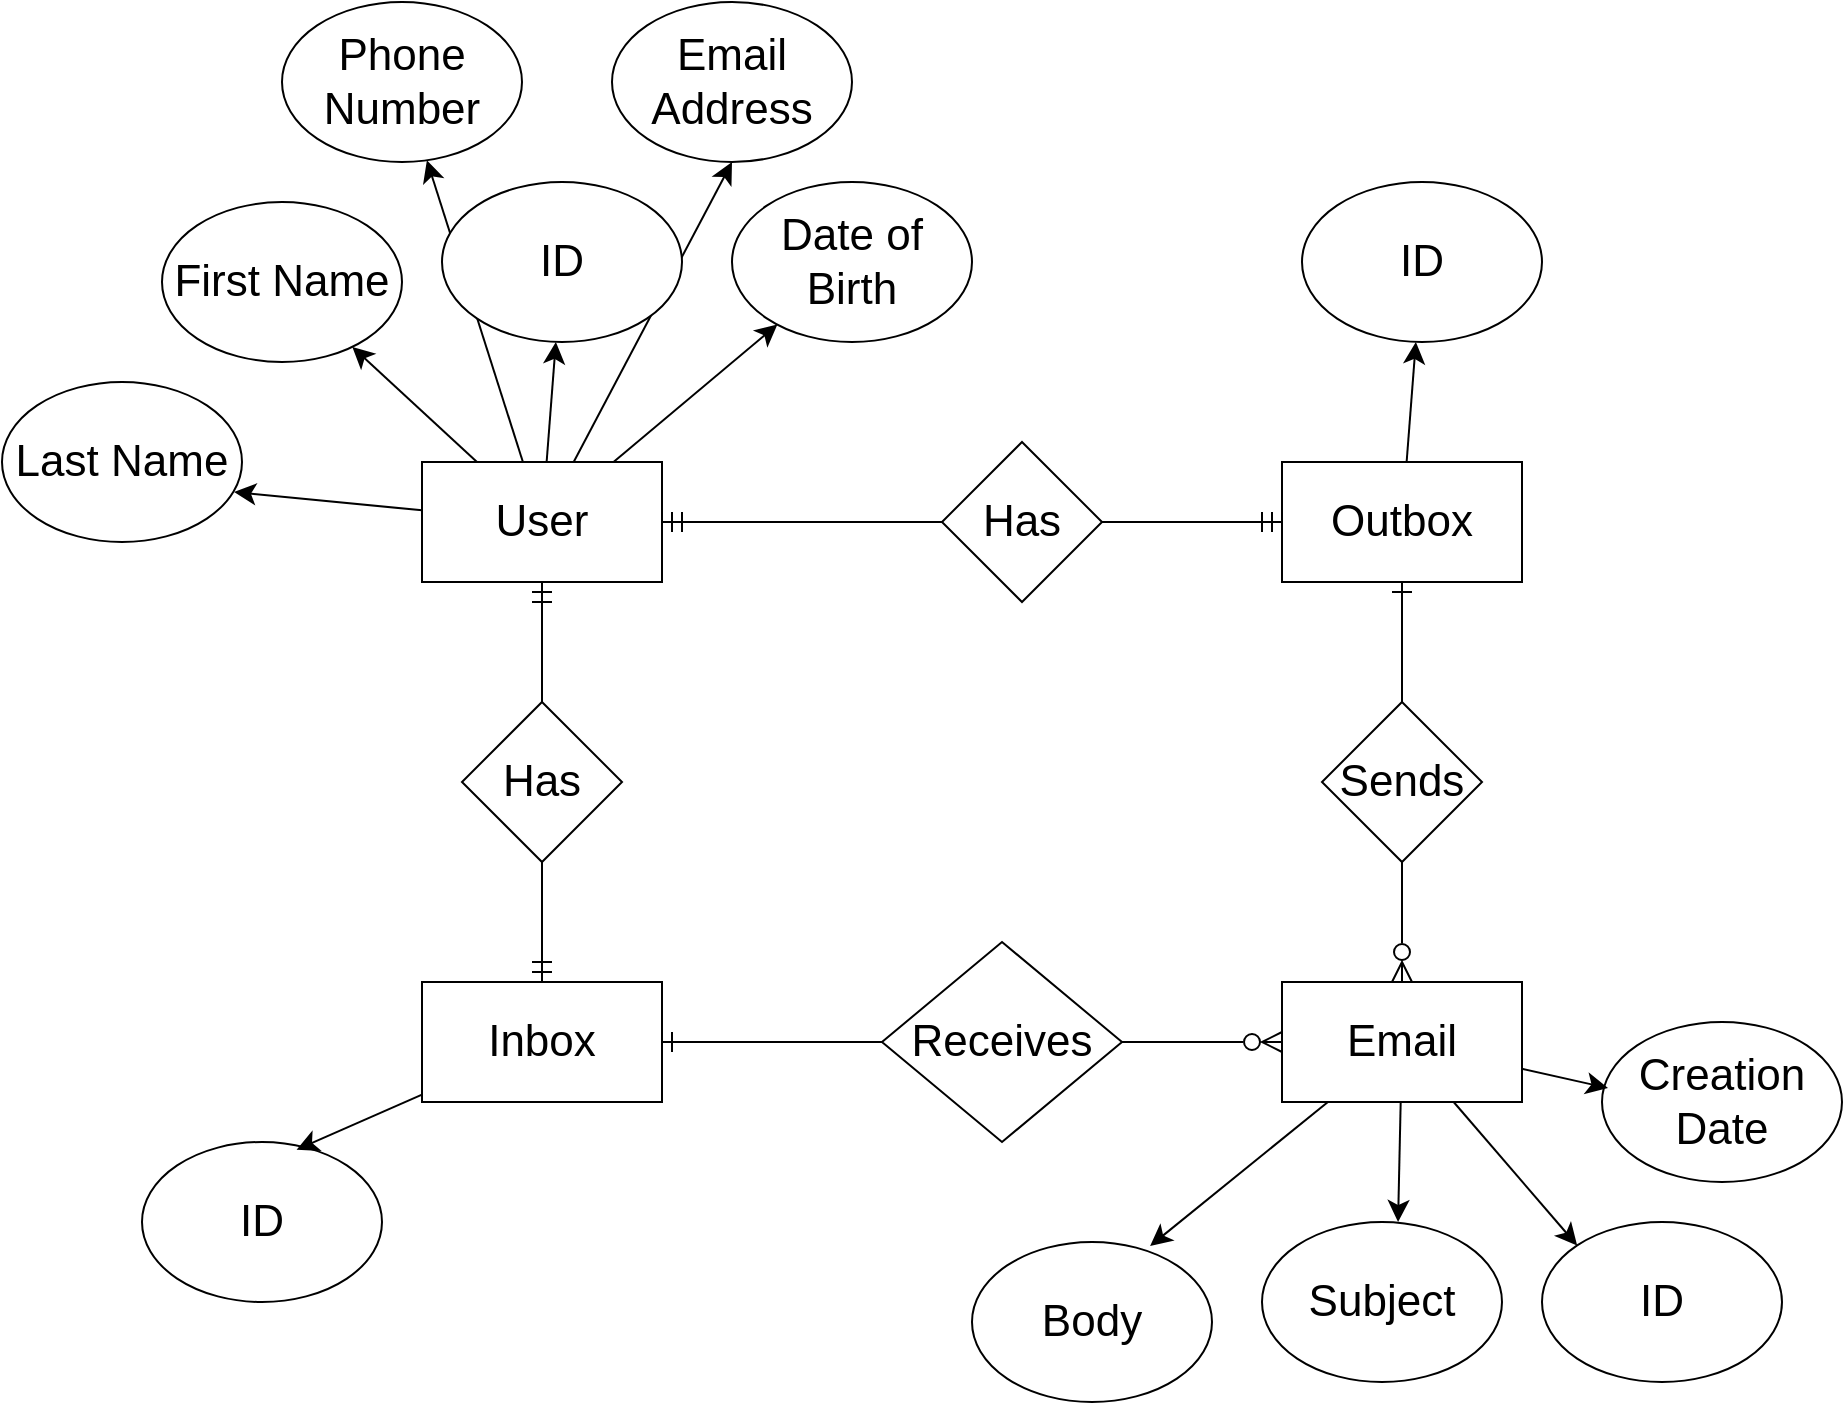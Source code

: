 <mxfile version="27.0.9">
  <diagram id="R2lEEEUBdFMjLlhIrx00" name="Page-1">
    <mxGraphModel dx="1575" dy="940" grid="1" gridSize="10" guides="1" tooltips="1" connect="1" arrows="1" fold="1" page="1" pageScale="1" pageWidth="850" pageHeight="1100" math="0" shadow="0" extFonts="Permanent Marker^https://fonts.googleapis.com/css?family=Permanent+Marker">
      <root>
        <mxCell id="0" />
        <mxCell id="1" parent="0" />
        <mxCell id="8J3hiLZfbwrU0nDgwQFz-8" value="" style="edgeStyle=none;curved=1;rounded=0;orthogonalLoop=1;jettySize=auto;html=1;fontSize=12;startSize=8;endSize=8;" edge="1" parent="1" source="8J3hiLZfbwrU0nDgwQFz-1" target="8J3hiLZfbwrU0nDgwQFz-7">
          <mxGeometry relative="1" as="geometry" />
        </mxCell>
        <mxCell id="8J3hiLZfbwrU0nDgwQFz-16" style="edgeStyle=none;curved=1;rounded=0;orthogonalLoop=1;jettySize=auto;html=1;fontSize=12;startSize=8;endSize=8;" edge="1" parent="1" source="8J3hiLZfbwrU0nDgwQFz-1" target="8J3hiLZfbwrU0nDgwQFz-15">
          <mxGeometry relative="1" as="geometry" />
        </mxCell>
        <mxCell id="8J3hiLZfbwrU0nDgwQFz-18" style="edgeStyle=none;curved=1;rounded=0;orthogonalLoop=1;jettySize=auto;html=1;entryX=0.5;entryY=1;entryDx=0;entryDy=0;fontSize=12;startSize=8;endSize=8;" edge="1" parent="1" source="8J3hiLZfbwrU0nDgwQFz-1" target="8J3hiLZfbwrU0nDgwQFz-14">
          <mxGeometry relative="1" as="geometry" />
        </mxCell>
        <mxCell id="8J3hiLZfbwrU0nDgwQFz-19" style="edgeStyle=none;curved=1;rounded=0;orthogonalLoop=1;jettySize=auto;html=1;fontSize=12;startSize=8;endSize=8;" edge="1" parent="1" source="8J3hiLZfbwrU0nDgwQFz-1" target="8J3hiLZfbwrU0nDgwQFz-13">
          <mxGeometry relative="1" as="geometry" />
        </mxCell>
        <mxCell id="8J3hiLZfbwrU0nDgwQFz-20" style="edgeStyle=none;curved=1;rounded=0;orthogonalLoop=1;jettySize=auto;html=1;fontSize=12;startSize=8;endSize=8;" edge="1" parent="1" source="8J3hiLZfbwrU0nDgwQFz-1" target="8J3hiLZfbwrU0nDgwQFz-10">
          <mxGeometry relative="1" as="geometry" />
        </mxCell>
        <mxCell id="8J3hiLZfbwrU0nDgwQFz-40" value="" style="edgeStyle=none;curved=1;rounded=0;orthogonalLoop=1;jettySize=auto;html=1;fontSize=12;startSize=8;endSize=8;endArrow=none;endFill=0;startFill=0;startArrow=ERmandOne;" edge="1" parent="1" source="8J3hiLZfbwrU0nDgwQFz-1" target="8J3hiLZfbwrU0nDgwQFz-36">
          <mxGeometry relative="1" as="geometry" />
        </mxCell>
        <mxCell id="8J3hiLZfbwrU0nDgwQFz-42" value="" style="edgeStyle=none;curved=1;rounded=0;orthogonalLoop=1;jettySize=auto;html=1;fontSize=12;startSize=8;endSize=8;endArrow=none;endFill=0;startArrow=ERmandOne;startFill=0;" edge="1" parent="1" source="8J3hiLZfbwrU0nDgwQFz-1" target="8J3hiLZfbwrU0nDgwQFz-39">
          <mxGeometry relative="1" as="geometry" />
        </mxCell>
        <mxCell id="8J3hiLZfbwrU0nDgwQFz-1" value="User" style="rounded=0;whiteSpace=wrap;html=1;fontSize=22;" vertex="1" parent="1">
          <mxGeometry x="270" y="340" width="120" height="60" as="geometry" />
        </mxCell>
        <mxCell id="8J3hiLZfbwrU0nDgwQFz-2" value="Inbox" style="rounded=0;whiteSpace=wrap;html=1;fontSize=22;" vertex="1" parent="1">
          <mxGeometry x="270" y="600" width="120" height="60" as="geometry" />
        </mxCell>
        <mxCell id="8J3hiLZfbwrU0nDgwQFz-34" value="" style="edgeStyle=none;curved=1;rounded=0;orthogonalLoop=1;jettySize=auto;html=1;fontSize=12;startSize=8;endSize=8;" edge="1" parent="1" source="8J3hiLZfbwrU0nDgwQFz-3" target="8J3hiLZfbwrU0nDgwQFz-22">
          <mxGeometry relative="1" as="geometry" />
        </mxCell>
        <mxCell id="8J3hiLZfbwrU0nDgwQFz-44" value="" style="edgeStyle=none;curved=1;rounded=0;orthogonalLoop=1;jettySize=auto;html=1;fontSize=12;startSize=8;endSize=8;endArrow=none;endFill=0;startArrow=ERone;startFill=0;" edge="1" parent="1" source="8J3hiLZfbwrU0nDgwQFz-3" target="8J3hiLZfbwrU0nDgwQFz-38">
          <mxGeometry relative="1" as="geometry" />
        </mxCell>
        <mxCell id="8J3hiLZfbwrU0nDgwQFz-3" value="Outbox" style="rounded=0;whiteSpace=wrap;html=1;fontSize=22;" vertex="1" parent="1">
          <mxGeometry x="700" y="340" width="120" height="60" as="geometry" />
        </mxCell>
        <mxCell id="8J3hiLZfbwrU0nDgwQFz-46" value="" style="edgeStyle=none;curved=1;rounded=0;orthogonalLoop=1;jettySize=auto;html=1;fontSize=12;startSize=8;endSize=8;startArrow=ERzeroToMany;startFill=0;endArrow=none;" edge="1" parent="1" source="8J3hiLZfbwrU0nDgwQFz-4" target="8J3hiLZfbwrU0nDgwQFz-37">
          <mxGeometry relative="1" as="geometry" />
        </mxCell>
        <mxCell id="8J3hiLZfbwrU0nDgwQFz-49" style="edgeStyle=none;curved=1;rounded=0;orthogonalLoop=1;jettySize=auto;html=1;entryX=0;entryY=0;entryDx=0;entryDy=0;fontSize=12;startSize=8;endSize=8;" edge="1" parent="1" source="8J3hiLZfbwrU0nDgwQFz-4" target="8J3hiLZfbwrU0nDgwQFz-25">
          <mxGeometry relative="1" as="geometry" />
        </mxCell>
        <mxCell id="8J3hiLZfbwrU0nDgwQFz-4" value="Email" style="rounded=0;whiteSpace=wrap;html=1;fontSize=22;" vertex="1" parent="1">
          <mxGeometry x="700" y="600" width="120" height="60" as="geometry" />
        </mxCell>
        <mxCell id="8J3hiLZfbwrU0nDgwQFz-7" value="ID" style="ellipse;whiteSpace=wrap;html=1;fontSize=22;" vertex="1" parent="1">
          <mxGeometry x="280" y="200" width="120" height="80" as="geometry" />
        </mxCell>
        <mxCell id="8J3hiLZfbwrU0nDgwQFz-10" value="First Name" style="ellipse;whiteSpace=wrap;html=1;fontSize=22;" vertex="1" parent="1">
          <mxGeometry x="140" y="210" width="120" height="80" as="geometry" />
        </mxCell>
        <mxCell id="8J3hiLZfbwrU0nDgwQFz-12" value="Last Name" style="ellipse;whiteSpace=wrap;html=1;fontSize=22;" vertex="1" parent="1">
          <mxGeometry x="60" y="300" width="120" height="80" as="geometry" />
        </mxCell>
        <mxCell id="8J3hiLZfbwrU0nDgwQFz-13" value="Phone Number" style="ellipse;whiteSpace=wrap;html=1;fontSize=22;" vertex="1" parent="1">
          <mxGeometry x="200" y="110" width="120" height="80" as="geometry" />
        </mxCell>
        <mxCell id="8J3hiLZfbwrU0nDgwQFz-14" value="Email Address" style="ellipse;whiteSpace=wrap;html=1;fontSize=22;" vertex="1" parent="1">
          <mxGeometry x="365" y="110" width="120" height="80" as="geometry" />
        </mxCell>
        <mxCell id="8J3hiLZfbwrU0nDgwQFz-15" value="Date of Birth" style="ellipse;whiteSpace=wrap;html=1;fontSize=22;" vertex="1" parent="1">
          <mxGeometry x="425" y="200" width="120" height="80" as="geometry" />
        </mxCell>
        <mxCell id="8J3hiLZfbwrU0nDgwQFz-21" style="edgeStyle=none;curved=1;rounded=0;orthogonalLoop=1;jettySize=auto;html=1;entryX=0.967;entryY=0.688;entryDx=0;entryDy=0;entryPerimeter=0;fontSize=12;startSize=8;endSize=8;" edge="1" parent="1" source="8J3hiLZfbwrU0nDgwQFz-1" target="8J3hiLZfbwrU0nDgwQFz-12">
          <mxGeometry relative="1" as="geometry" />
        </mxCell>
        <mxCell id="8J3hiLZfbwrU0nDgwQFz-22" value="ID" style="ellipse;whiteSpace=wrap;html=1;fontSize=22;" vertex="1" parent="1">
          <mxGeometry x="710" y="200" width="120" height="80" as="geometry" />
        </mxCell>
        <mxCell id="8J3hiLZfbwrU0nDgwQFz-24" value="ID" style="ellipse;whiteSpace=wrap;html=1;fontSize=22;" vertex="1" parent="1">
          <mxGeometry x="130" y="680" width="120" height="80" as="geometry" />
        </mxCell>
        <mxCell id="8J3hiLZfbwrU0nDgwQFz-25" value="ID" style="ellipse;whiteSpace=wrap;html=1;fontSize=22;" vertex="1" parent="1">
          <mxGeometry x="830" y="720" width="120" height="80" as="geometry" />
        </mxCell>
        <mxCell id="8J3hiLZfbwrU0nDgwQFz-26" value="Subject" style="ellipse;whiteSpace=wrap;html=1;fontSize=22;" vertex="1" parent="1">
          <mxGeometry x="690" y="720" width="120" height="80" as="geometry" />
        </mxCell>
        <mxCell id="8J3hiLZfbwrU0nDgwQFz-27" value="Body" style="ellipse;whiteSpace=wrap;html=1;fontSize=22;" vertex="1" parent="1">
          <mxGeometry x="545" y="730" width="120" height="80" as="geometry" />
        </mxCell>
        <mxCell id="8J3hiLZfbwrU0nDgwQFz-28" value="Creation Date" style="ellipse;whiteSpace=wrap;html=1;fontSize=22;" vertex="1" parent="1">
          <mxGeometry x="860" y="620" width="120" height="80" as="geometry" />
        </mxCell>
        <mxCell id="8J3hiLZfbwrU0nDgwQFz-29" style="edgeStyle=none;curved=1;rounded=0;orthogonalLoop=1;jettySize=auto;html=1;entryX=0.025;entryY=0.413;entryDx=0;entryDy=0;entryPerimeter=0;fontSize=12;startSize=8;endSize=8;" edge="1" parent="1" source="8J3hiLZfbwrU0nDgwQFz-4" target="8J3hiLZfbwrU0nDgwQFz-28">
          <mxGeometry relative="1" as="geometry" />
        </mxCell>
        <mxCell id="8J3hiLZfbwrU0nDgwQFz-31" style="edgeStyle=none;curved=1;rounded=0;orthogonalLoop=1;jettySize=auto;html=1;entryX=0.567;entryY=0;entryDx=0;entryDy=0;entryPerimeter=0;fontSize=12;startSize=8;endSize=8;" edge="1" parent="1" source="8J3hiLZfbwrU0nDgwQFz-4" target="8J3hiLZfbwrU0nDgwQFz-26">
          <mxGeometry relative="1" as="geometry" />
        </mxCell>
        <mxCell id="8J3hiLZfbwrU0nDgwQFz-32" style="edgeStyle=none;curved=1;rounded=0;orthogonalLoop=1;jettySize=auto;html=1;entryX=0.742;entryY=0.025;entryDx=0;entryDy=0;entryPerimeter=0;fontSize=12;startSize=8;endSize=8;" edge="1" parent="1" source="8J3hiLZfbwrU0nDgwQFz-4" target="8J3hiLZfbwrU0nDgwQFz-27">
          <mxGeometry relative="1" as="geometry" />
        </mxCell>
        <mxCell id="8J3hiLZfbwrU0nDgwQFz-35" style="edgeStyle=none;curved=1;rounded=0;orthogonalLoop=1;jettySize=auto;html=1;entryX=0.644;entryY=0.048;entryDx=0;entryDy=0;entryPerimeter=0;fontSize=12;startSize=8;endSize=8;" edge="1" parent="1" source="8J3hiLZfbwrU0nDgwQFz-2" target="8J3hiLZfbwrU0nDgwQFz-24">
          <mxGeometry relative="1" as="geometry" />
        </mxCell>
        <mxCell id="8J3hiLZfbwrU0nDgwQFz-41" value="" style="edgeStyle=none;curved=1;rounded=0;orthogonalLoop=1;jettySize=auto;html=1;fontSize=12;startSize=8;endSize=8;endArrow=ERmandOne;endFill=0;" edge="1" parent="1" source="8J3hiLZfbwrU0nDgwQFz-36" target="8J3hiLZfbwrU0nDgwQFz-2">
          <mxGeometry relative="1" as="geometry" />
        </mxCell>
        <mxCell id="8J3hiLZfbwrU0nDgwQFz-36" value="Has" style="rhombus;whiteSpace=wrap;html=1;fontSize=22;" vertex="1" parent="1">
          <mxGeometry x="290" y="460" width="80" height="80" as="geometry" />
        </mxCell>
        <mxCell id="8J3hiLZfbwrU0nDgwQFz-47" value="" style="edgeStyle=none;curved=1;rounded=0;orthogonalLoop=1;jettySize=auto;html=1;fontSize=12;startSize=8;endSize=8;endArrow=ERone;endFill=0;" edge="1" parent="1" source="8J3hiLZfbwrU0nDgwQFz-37" target="8J3hiLZfbwrU0nDgwQFz-2">
          <mxGeometry relative="1" as="geometry" />
        </mxCell>
        <mxCell id="8J3hiLZfbwrU0nDgwQFz-37" value="Receives" style="rhombus;whiteSpace=wrap;html=1;fontSize=22;" vertex="1" parent="1">
          <mxGeometry x="500" y="580" width="120" height="100" as="geometry" />
        </mxCell>
        <mxCell id="8J3hiLZfbwrU0nDgwQFz-45" value="" style="edgeStyle=none;curved=1;rounded=0;orthogonalLoop=1;jettySize=auto;html=1;fontSize=12;startSize=8;endSize=8;endArrow=ERzeroToMany;endFill=0;" edge="1" parent="1" source="8J3hiLZfbwrU0nDgwQFz-38" target="8J3hiLZfbwrU0nDgwQFz-4">
          <mxGeometry relative="1" as="geometry" />
        </mxCell>
        <mxCell id="8J3hiLZfbwrU0nDgwQFz-38" value="Sends" style="rhombus;whiteSpace=wrap;html=1;fontSize=22;" vertex="1" parent="1">
          <mxGeometry x="720" y="460" width="80" height="80" as="geometry" />
        </mxCell>
        <mxCell id="8J3hiLZfbwrU0nDgwQFz-43" value="" style="edgeStyle=none;curved=1;rounded=0;orthogonalLoop=1;jettySize=auto;html=1;fontSize=12;startSize=8;endSize=8;startArrow=none;startFill=0;endArrow=ERmandOne;endFill=0;" edge="1" parent="1" source="8J3hiLZfbwrU0nDgwQFz-39" target="8J3hiLZfbwrU0nDgwQFz-3">
          <mxGeometry relative="1" as="geometry" />
        </mxCell>
        <mxCell id="8J3hiLZfbwrU0nDgwQFz-39" value="Has" style="rhombus;whiteSpace=wrap;html=1;fontSize=22;" vertex="1" parent="1">
          <mxGeometry x="530" y="330" width="80" height="80" as="geometry" />
        </mxCell>
      </root>
    </mxGraphModel>
  </diagram>
</mxfile>
